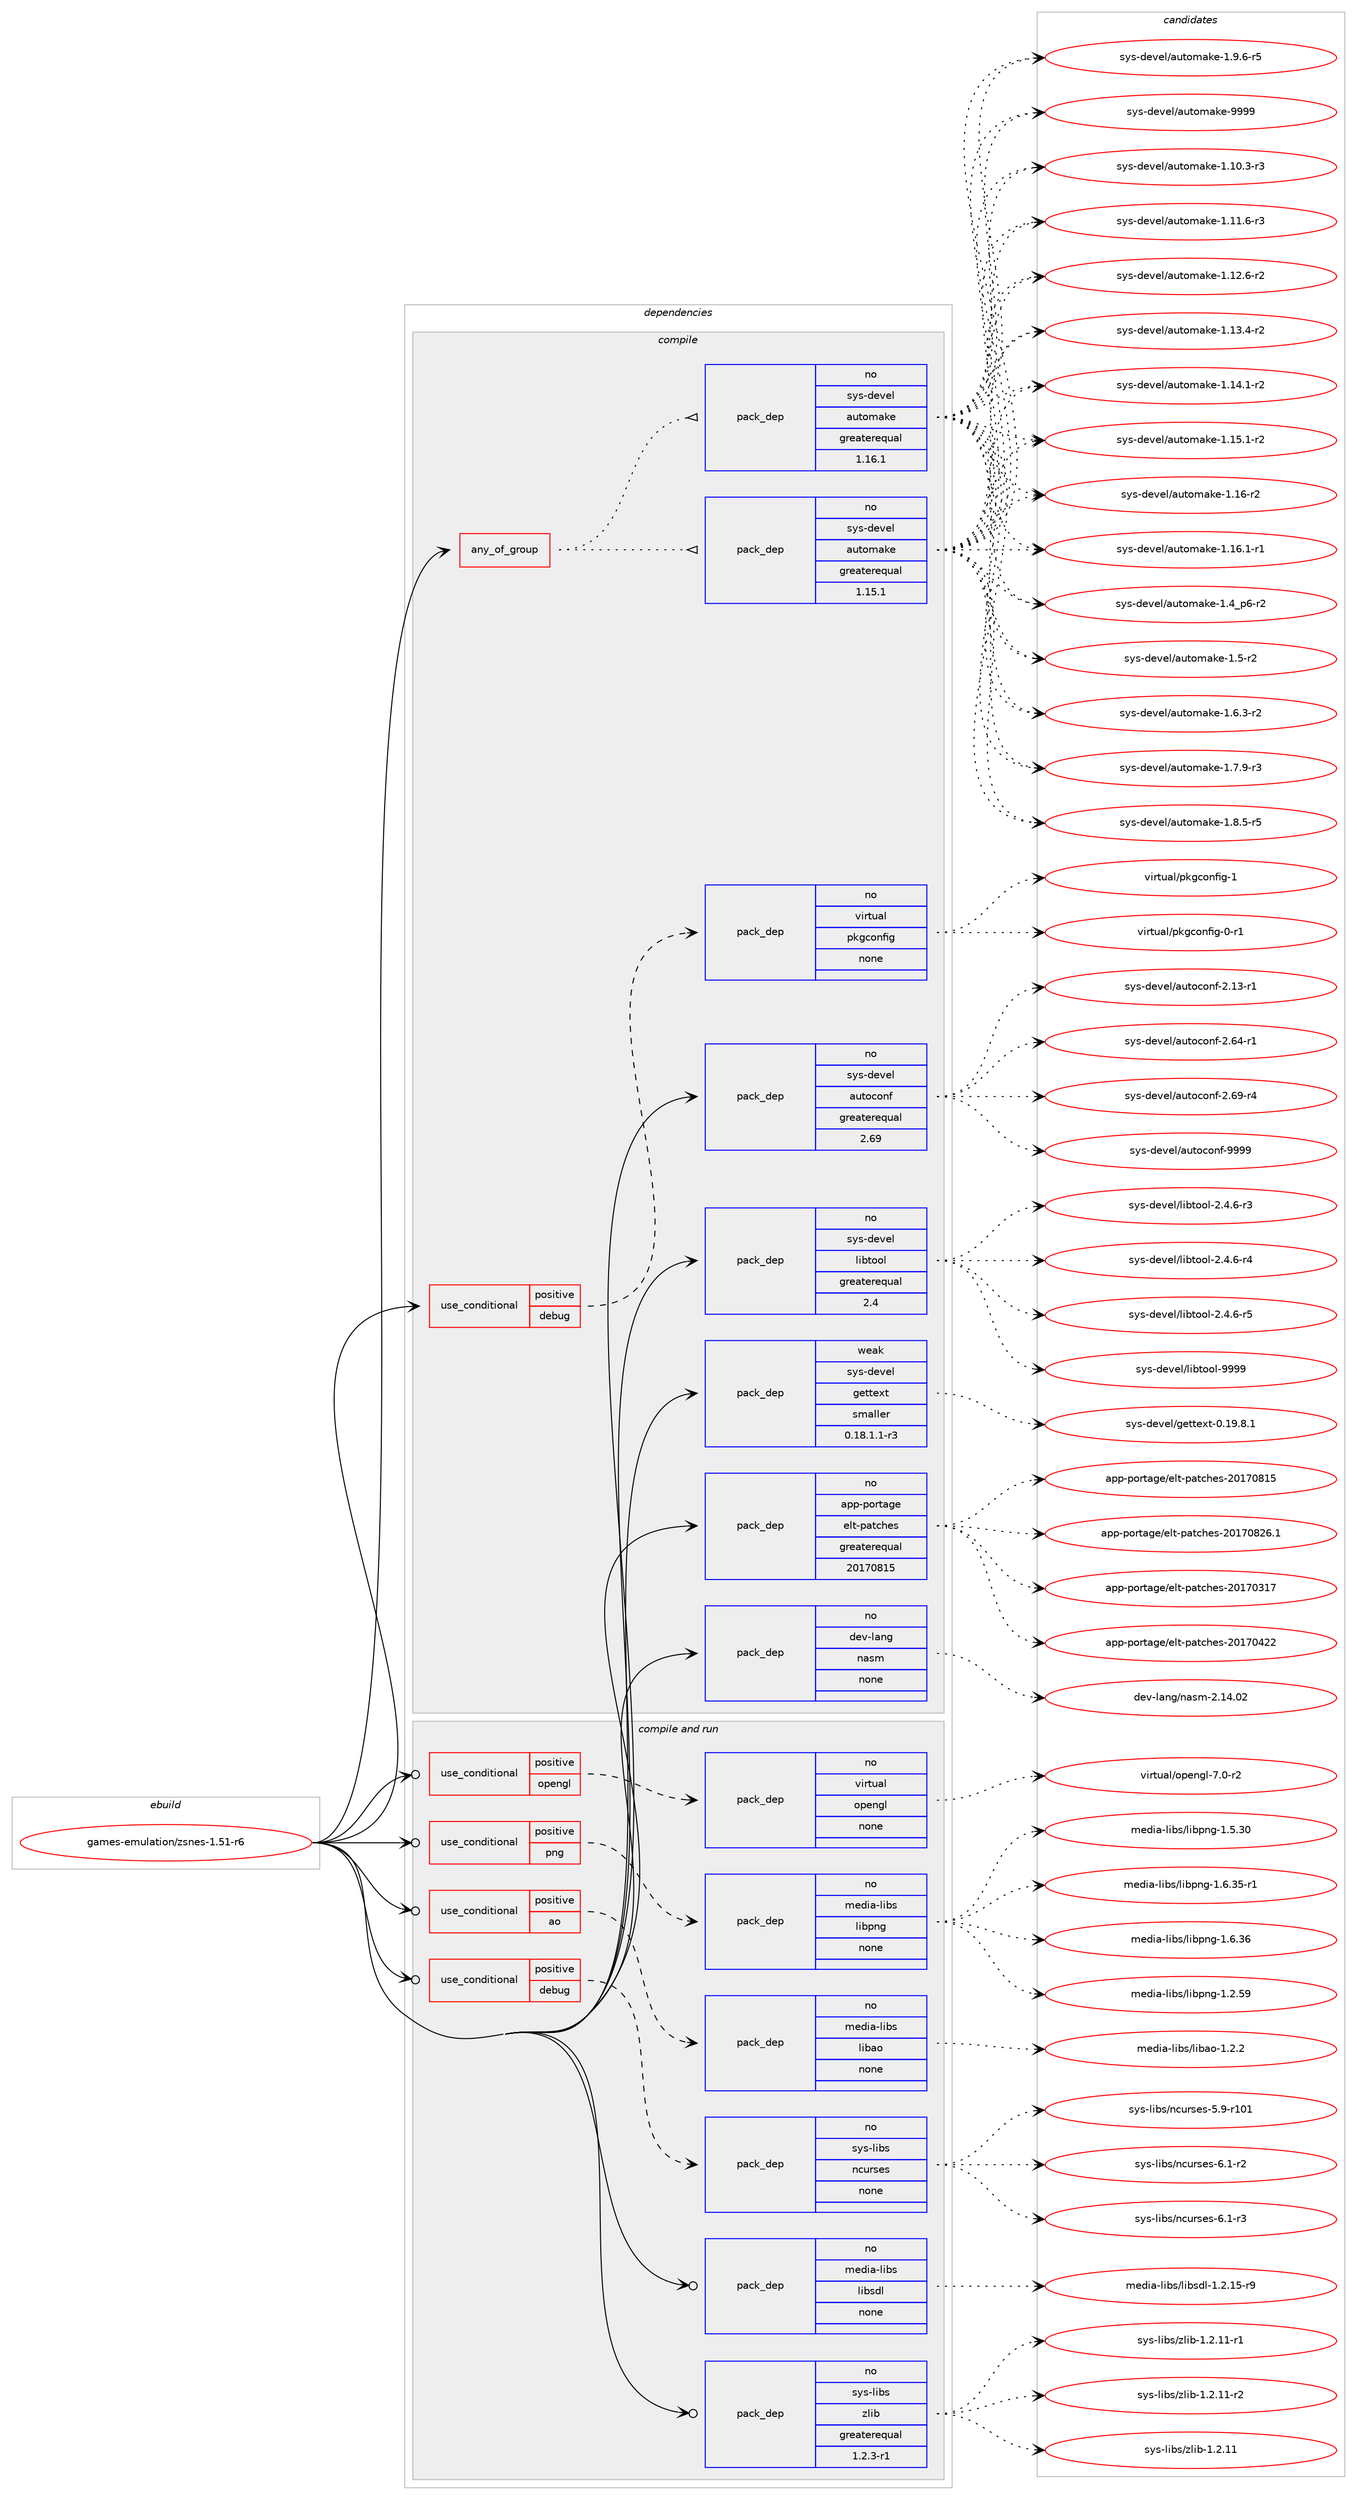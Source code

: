 digraph prolog {

# *************
# Graph options
# *************

newrank=true;
concentrate=true;
compound=true;
graph [rankdir=LR,fontname=Helvetica,fontsize=10,ranksep=1.5];#, ranksep=2.5, nodesep=0.2];
edge  [arrowhead=vee];
node  [fontname=Helvetica,fontsize=10];

# **********
# The ebuild
# **********

subgraph cluster_leftcol {
color=gray;
rank=same;
label=<<i>ebuild</i>>;
id [label="games-emulation/zsnes-1.51-r6", color=red, width=4, href="../games-emulation/zsnes-1.51-r6.svg"];
}

# ****************
# The dependencies
# ****************

subgraph cluster_midcol {
color=gray;
label=<<i>dependencies</i>>;
subgraph cluster_compile {
fillcolor="#eeeeee";
style=filled;
label=<<i>compile</i>>;
subgraph any23265 {
dependency1556449 [label=<<TABLE BORDER="0" CELLBORDER="1" CELLSPACING="0" CELLPADDING="4"><TR><TD CELLPADDING="10">any_of_group</TD></TR></TABLE>>, shape=none, color=red];subgraph pack1106191 {
dependency1556450 [label=<<TABLE BORDER="0" CELLBORDER="1" CELLSPACING="0" CELLPADDING="4" WIDTH="220"><TR><TD ROWSPAN="6" CELLPADDING="30">pack_dep</TD></TR><TR><TD WIDTH="110">no</TD></TR><TR><TD>sys-devel</TD></TR><TR><TD>automake</TD></TR><TR><TD>greaterequal</TD></TR><TR><TD>1.16.1</TD></TR></TABLE>>, shape=none, color=blue];
}
dependency1556449:e -> dependency1556450:w [weight=20,style="dotted",arrowhead="oinv"];
subgraph pack1106192 {
dependency1556451 [label=<<TABLE BORDER="0" CELLBORDER="1" CELLSPACING="0" CELLPADDING="4" WIDTH="220"><TR><TD ROWSPAN="6" CELLPADDING="30">pack_dep</TD></TR><TR><TD WIDTH="110">no</TD></TR><TR><TD>sys-devel</TD></TR><TR><TD>automake</TD></TR><TR><TD>greaterequal</TD></TR><TR><TD>1.15.1</TD></TR></TABLE>>, shape=none, color=blue];
}
dependency1556449:e -> dependency1556451:w [weight=20,style="dotted",arrowhead="oinv"];
}
id:e -> dependency1556449:w [weight=20,style="solid",arrowhead="vee"];
subgraph cond426400 {
dependency1556452 [label=<<TABLE BORDER="0" CELLBORDER="1" CELLSPACING="0" CELLPADDING="4"><TR><TD ROWSPAN="3" CELLPADDING="10">use_conditional</TD></TR><TR><TD>positive</TD></TR><TR><TD>debug</TD></TR></TABLE>>, shape=none, color=red];
subgraph pack1106193 {
dependency1556453 [label=<<TABLE BORDER="0" CELLBORDER="1" CELLSPACING="0" CELLPADDING="4" WIDTH="220"><TR><TD ROWSPAN="6" CELLPADDING="30">pack_dep</TD></TR><TR><TD WIDTH="110">no</TD></TR><TR><TD>virtual</TD></TR><TR><TD>pkgconfig</TD></TR><TR><TD>none</TD></TR><TR><TD></TD></TR></TABLE>>, shape=none, color=blue];
}
dependency1556452:e -> dependency1556453:w [weight=20,style="dashed",arrowhead="vee"];
}
id:e -> dependency1556452:w [weight=20,style="solid",arrowhead="vee"];
subgraph pack1106194 {
dependency1556454 [label=<<TABLE BORDER="0" CELLBORDER="1" CELLSPACING="0" CELLPADDING="4" WIDTH="220"><TR><TD ROWSPAN="6" CELLPADDING="30">pack_dep</TD></TR><TR><TD WIDTH="110">no</TD></TR><TR><TD>app-portage</TD></TR><TR><TD>elt-patches</TD></TR><TR><TD>greaterequal</TD></TR><TR><TD>20170815</TD></TR></TABLE>>, shape=none, color=blue];
}
id:e -> dependency1556454:w [weight=20,style="solid",arrowhead="vee"];
subgraph pack1106195 {
dependency1556455 [label=<<TABLE BORDER="0" CELLBORDER="1" CELLSPACING="0" CELLPADDING="4" WIDTH="220"><TR><TD ROWSPAN="6" CELLPADDING="30">pack_dep</TD></TR><TR><TD WIDTH="110">no</TD></TR><TR><TD>dev-lang</TD></TR><TR><TD>nasm</TD></TR><TR><TD>none</TD></TR><TR><TD></TD></TR></TABLE>>, shape=none, color=blue];
}
id:e -> dependency1556455:w [weight=20,style="solid",arrowhead="vee"];
subgraph pack1106196 {
dependency1556456 [label=<<TABLE BORDER="0" CELLBORDER="1" CELLSPACING="0" CELLPADDING="4" WIDTH="220"><TR><TD ROWSPAN="6" CELLPADDING="30">pack_dep</TD></TR><TR><TD WIDTH="110">no</TD></TR><TR><TD>sys-devel</TD></TR><TR><TD>autoconf</TD></TR><TR><TD>greaterequal</TD></TR><TR><TD>2.69</TD></TR></TABLE>>, shape=none, color=blue];
}
id:e -> dependency1556456:w [weight=20,style="solid",arrowhead="vee"];
subgraph pack1106197 {
dependency1556457 [label=<<TABLE BORDER="0" CELLBORDER="1" CELLSPACING="0" CELLPADDING="4" WIDTH="220"><TR><TD ROWSPAN="6" CELLPADDING="30">pack_dep</TD></TR><TR><TD WIDTH="110">no</TD></TR><TR><TD>sys-devel</TD></TR><TR><TD>libtool</TD></TR><TR><TD>greaterequal</TD></TR><TR><TD>2.4</TD></TR></TABLE>>, shape=none, color=blue];
}
id:e -> dependency1556457:w [weight=20,style="solid",arrowhead="vee"];
subgraph pack1106198 {
dependency1556458 [label=<<TABLE BORDER="0" CELLBORDER="1" CELLSPACING="0" CELLPADDING="4" WIDTH="220"><TR><TD ROWSPAN="6" CELLPADDING="30">pack_dep</TD></TR><TR><TD WIDTH="110">weak</TD></TR><TR><TD>sys-devel</TD></TR><TR><TD>gettext</TD></TR><TR><TD>smaller</TD></TR><TR><TD>0.18.1.1-r3</TD></TR></TABLE>>, shape=none, color=blue];
}
id:e -> dependency1556458:w [weight=20,style="solid",arrowhead="vee"];
}
subgraph cluster_compileandrun {
fillcolor="#eeeeee";
style=filled;
label=<<i>compile and run</i>>;
subgraph cond426401 {
dependency1556459 [label=<<TABLE BORDER="0" CELLBORDER="1" CELLSPACING="0" CELLPADDING="4"><TR><TD ROWSPAN="3" CELLPADDING="10">use_conditional</TD></TR><TR><TD>positive</TD></TR><TR><TD>ao</TD></TR></TABLE>>, shape=none, color=red];
subgraph pack1106199 {
dependency1556460 [label=<<TABLE BORDER="0" CELLBORDER="1" CELLSPACING="0" CELLPADDING="4" WIDTH="220"><TR><TD ROWSPAN="6" CELLPADDING="30">pack_dep</TD></TR><TR><TD WIDTH="110">no</TD></TR><TR><TD>media-libs</TD></TR><TR><TD>libao</TD></TR><TR><TD>none</TD></TR><TR><TD></TD></TR></TABLE>>, shape=none, color=blue];
}
dependency1556459:e -> dependency1556460:w [weight=20,style="dashed",arrowhead="vee"];
}
id:e -> dependency1556459:w [weight=20,style="solid",arrowhead="odotvee"];
subgraph cond426402 {
dependency1556461 [label=<<TABLE BORDER="0" CELLBORDER="1" CELLSPACING="0" CELLPADDING="4"><TR><TD ROWSPAN="3" CELLPADDING="10">use_conditional</TD></TR><TR><TD>positive</TD></TR><TR><TD>debug</TD></TR></TABLE>>, shape=none, color=red];
subgraph pack1106200 {
dependency1556462 [label=<<TABLE BORDER="0" CELLBORDER="1" CELLSPACING="0" CELLPADDING="4" WIDTH="220"><TR><TD ROWSPAN="6" CELLPADDING="30">pack_dep</TD></TR><TR><TD WIDTH="110">no</TD></TR><TR><TD>sys-libs</TD></TR><TR><TD>ncurses</TD></TR><TR><TD>none</TD></TR><TR><TD></TD></TR></TABLE>>, shape=none, color=blue];
}
dependency1556461:e -> dependency1556462:w [weight=20,style="dashed",arrowhead="vee"];
}
id:e -> dependency1556461:w [weight=20,style="solid",arrowhead="odotvee"];
subgraph cond426403 {
dependency1556463 [label=<<TABLE BORDER="0" CELLBORDER="1" CELLSPACING="0" CELLPADDING="4"><TR><TD ROWSPAN="3" CELLPADDING="10">use_conditional</TD></TR><TR><TD>positive</TD></TR><TR><TD>opengl</TD></TR></TABLE>>, shape=none, color=red];
subgraph pack1106201 {
dependency1556464 [label=<<TABLE BORDER="0" CELLBORDER="1" CELLSPACING="0" CELLPADDING="4" WIDTH="220"><TR><TD ROWSPAN="6" CELLPADDING="30">pack_dep</TD></TR><TR><TD WIDTH="110">no</TD></TR><TR><TD>virtual</TD></TR><TR><TD>opengl</TD></TR><TR><TD>none</TD></TR><TR><TD></TD></TR></TABLE>>, shape=none, color=blue];
}
dependency1556463:e -> dependency1556464:w [weight=20,style="dashed",arrowhead="vee"];
}
id:e -> dependency1556463:w [weight=20,style="solid",arrowhead="odotvee"];
subgraph cond426404 {
dependency1556465 [label=<<TABLE BORDER="0" CELLBORDER="1" CELLSPACING="0" CELLPADDING="4"><TR><TD ROWSPAN="3" CELLPADDING="10">use_conditional</TD></TR><TR><TD>positive</TD></TR><TR><TD>png</TD></TR></TABLE>>, shape=none, color=red];
subgraph pack1106202 {
dependency1556466 [label=<<TABLE BORDER="0" CELLBORDER="1" CELLSPACING="0" CELLPADDING="4" WIDTH="220"><TR><TD ROWSPAN="6" CELLPADDING="30">pack_dep</TD></TR><TR><TD WIDTH="110">no</TD></TR><TR><TD>media-libs</TD></TR><TR><TD>libpng</TD></TR><TR><TD>none</TD></TR><TR><TD></TD></TR></TABLE>>, shape=none, color=blue];
}
dependency1556465:e -> dependency1556466:w [weight=20,style="dashed",arrowhead="vee"];
}
id:e -> dependency1556465:w [weight=20,style="solid",arrowhead="odotvee"];
subgraph pack1106203 {
dependency1556467 [label=<<TABLE BORDER="0" CELLBORDER="1" CELLSPACING="0" CELLPADDING="4" WIDTH="220"><TR><TD ROWSPAN="6" CELLPADDING="30">pack_dep</TD></TR><TR><TD WIDTH="110">no</TD></TR><TR><TD>media-libs</TD></TR><TR><TD>libsdl</TD></TR><TR><TD>none</TD></TR><TR><TD></TD></TR></TABLE>>, shape=none, color=blue];
}
id:e -> dependency1556467:w [weight=20,style="solid",arrowhead="odotvee"];
subgraph pack1106204 {
dependency1556468 [label=<<TABLE BORDER="0" CELLBORDER="1" CELLSPACING="0" CELLPADDING="4" WIDTH="220"><TR><TD ROWSPAN="6" CELLPADDING="30">pack_dep</TD></TR><TR><TD WIDTH="110">no</TD></TR><TR><TD>sys-libs</TD></TR><TR><TD>zlib</TD></TR><TR><TD>greaterequal</TD></TR><TR><TD>1.2.3-r1</TD></TR></TABLE>>, shape=none, color=blue];
}
id:e -> dependency1556468:w [weight=20,style="solid",arrowhead="odotvee"];
}
subgraph cluster_run {
fillcolor="#eeeeee";
style=filled;
label=<<i>run</i>>;
}
}

# **************
# The candidates
# **************

subgraph cluster_choices {
rank=same;
color=gray;
label=<<i>candidates</i>>;

subgraph choice1106191 {
color=black;
nodesep=1;
choice11512111545100101118101108479711711611110997107101454946494846514511451 [label="sys-devel/automake-1.10.3-r3", color=red, width=4,href="../sys-devel/automake-1.10.3-r3.svg"];
choice11512111545100101118101108479711711611110997107101454946494946544511451 [label="sys-devel/automake-1.11.6-r3", color=red, width=4,href="../sys-devel/automake-1.11.6-r3.svg"];
choice11512111545100101118101108479711711611110997107101454946495046544511450 [label="sys-devel/automake-1.12.6-r2", color=red, width=4,href="../sys-devel/automake-1.12.6-r2.svg"];
choice11512111545100101118101108479711711611110997107101454946495146524511450 [label="sys-devel/automake-1.13.4-r2", color=red, width=4,href="../sys-devel/automake-1.13.4-r2.svg"];
choice11512111545100101118101108479711711611110997107101454946495246494511450 [label="sys-devel/automake-1.14.1-r2", color=red, width=4,href="../sys-devel/automake-1.14.1-r2.svg"];
choice11512111545100101118101108479711711611110997107101454946495346494511450 [label="sys-devel/automake-1.15.1-r2", color=red, width=4,href="../sys-devel/automake-1.15.1-r2.svg"];
choice1151211154510010111810110847971171161111099710710145494649544511450 [label="sys-devel/automake-1.16-r2", color=red, width=4,href="../sys-devel/automake-1.16-r2.svg"];
choice11512111545100101118101108479711711611110997107101454946495446494511449 [label="sys-devel/automake-1.16.1-r1", color=red, width=4,href="../sys-devel/automake-1.16.1-r1.svg"];
choice115121115451001011181011084797117116111109971071014549465295112544511450 [label="sys-devel/automake-1.4_p6-r2", color=red, width=4,href="../sys-devel/automake-1.4_p6-r2.svg"];
choice11512111545100101118101108479711711611110997107101454946534511450 [label="sys-devel/automake-1.5-r2", color=red, width=4,href="../sys-devel/automake-1.5-r2.svg"];
choice115121115451001011181011084797117116111109971071014549465446514511450 [label="sys-devel/automake-1.6.3-r2", color=red, width=4,href="../sys-devel/automake-1.6.3-r2.svg"];
choice115121115451001011181011084797117116111109971071014549465546574511451 [label="sys-devel/automake-1.7.9-r3", color=red, width=4,href="../sys-devel/automake-1.7.9-r3.svg"];
choice115121115451001011181011084797117116111109971071014549465646534511453 [label="sys-devel/automake-1.8.5-r5", color=red, width=4,href="../sys-devel/automake-1.8.5-r5.svg"];
choice115121115451001011181011084797117116111109971071014549465746544511453 [label="sys-devel/automake-1.9.6-r5", color=red, width=4,href="../sys-devel/automake-1.9.6-r5.svg"];
choice115121115451001011181011084797117116111109971071014557575757 [label="sys-devel/automake-9999", color=red, width=4,href="../sys-devel/automake-9999.svg"];
dependency1556450:e -> choice11512111545100101118101108479711711611110997107101454946494846514511451:w [style=dotted,weight="100"];
dependency1556450:e -> choice11512111545100101118101108479711711611110997107101454946494946544511451:w [style=dotted,weight="100"];
dependency1556450:e -> choice11512111545100101118101108479711711611110997107101454946495046544511450:w [style=dotted,weight="100"];
dependency1556450:e -> choice11512111545100101118101108479711711611110997107101454946495146524511450:w [style=dotted,weight="100"];
dependency1556450:e -> choice11512111545100101118101108479711711611110997107101454946495246494511450:w [style=dotted,weight="100"];
dependency1556450:e -> choice11512111545100101118101108479711711611110997107101454946495346494511450:w [style=dotted,weight="100"];
dependency1556450:e -> choice1151211154510010111810110847971171161111099710710145494649544511450:w [style=dotted,weight="100"];
dependency1556450:e -> choice11512111545100101118101108479711711611110997107101454946495446494511449:w [style=dotted,weight="100"];
dependency1556450:e -> choice115121115451001011181011084797117116111109971071014549465295112544511450:w [style=dotted,weight="100"];
dependency1556450:e -> choice11512111545100101118101108479711711611110997107101454946534511450:w [style=dotted,weight="100"];
dependency1556450:e -> choice115121115451001011181011084797117116111109971071014549465446514511450:w [style=dotted,weight="100"];
dependency1556450:e -> choice115121115451001011181011084797117116111109971071014549465546574511451:w [style=dotted,weight="100"];
dependency1556450:e -> choice115121115451001011181011084797117116111109971071014549465646534511453:w [style=dotted,weight="100"];
dependency1556450:e -> choice115121115451001011181011084797117116111109971071014549465746544511453:w [style=dotted,weight="100"];
dependency1556450:e -> choice115121115451001011181011084797117116111109971071014557575757:w [style=dotted,weight="100"];
}
subgraph choice1106192 {
color=black;
nodesep=1;
choice11512111545100101118101108479711711611110997107101454946494846514511451 [label="sys-devel/automake-1.10.3-r3", color=red, width=4,href="../sys-devel/automake-1.10.3-r3.svg"];
choice11512111545100101118101108479711711611110997107101454946494946544511451 [label="sys-devel/automake-1.11.6-r3", color=red, width=4,href="../sys-devel/automake-1.11.6-r3.svg"];
choice11512111545100101118101108479711711611110997107101454946495046544511450 [label="sys-devel/automake-1.12.6-r2", color=red, width=4,href="../sys-devel/automake-1.12.6-r2.svg"];
choice11512111545100101118101108479711711611110997107101454946495146524511450 [label="sys-devel/automake-1.13.4-r2", color=red, width=4,href="../sys-devel/automake-1.13.4-r2.svg"];
choice11512111545100101118101108479711711611110997107101454946495246494511450 [label="sys-devel/automake-1.14.1-r2", color=red, width=4,href="../sys-devel/automake-1.14.1-r2.svg"];
choice11512111545100101118101108479711711611110997107101454946495346494511450 [label="sys-devel/automake-1.15.1-r2", color=red, width=4,href="../sys-devel/automake-1.15.1-r2.svg"];
choice1151211154510010111810110847971171161111099710710145494649544511450 [label="sys-devel/automake-1.16-r2", color=red, width=4,href="../sys-devel/automake-1.16-r2.svg"];
choice11512111545100101118101108479711711611110997107101454946495446494511449 [label="sys-devel/automake-1.16.1-r1", color=red, width=4,href="../sys-devel/automake-1.16.1-r1.svg"];
choice115121115451001011181011084797117116111109971071014549465295112544511450 [label="sys-devel/automake-1.4_p6-r2", color=red, width=4,href="../sys-devel/automake-1.4_p6-r2.svg"];
choice11512111545100101118101108479711711611110997107101454946534511450 [label="sys-devel/automake-1.5-r2", color=red, width=4,href="../sys-devel/automake-1.5-r2.svg"];
choice115121115451001011181011084797117116111109971071014549465446514511450 [label="sys-devel/automake-1.6.3-r2", color=red, width=4,href="../sys-devel/automake-1.6.3-r2.svg"];
choice115121115451001011181011084797117116111109971071014549465546574511451 [label="sys-devel/automake-1.7.9-r3", color=red, width=4,href="../sys-devel/automake-1.7.9-r3.svg"];
choice115121115451001011181011084797117116111109971071014549465646534511453 [label="sys-devel/automake-1.8.5-r5", color=red, width=4,href="../sys-devel/automake-1.8.5-r5.svg"];
choice115121115451001011181011084797117116111109971071014549465746544511453 [label="sys-devel/automake-1.9.6-r5", color=red, width=4,href="../sys-devel/automake-1.9.6-r5.svg"];
choice115121115451001011181011084797117116111109971071014557575757 [label="sys-devel/automake-9999", color=red, width=4,href="../sys-devel/automake-9999.svg"];
dependency1556451:e -> choice11512111545100101118101108479711711611110997107101454946494846514511451:w [style=dotted,weight="100"];
dependency1556451:e -> choice11512111545100101118101108479711711611110997107101454946494946544511451:w [style=dotted,weight="100"];
dependency1556451:e -> choice11512111545100101118101108479711711611110997107101454946495046544511450:w [style=dotted,weight="100"];
dependency1556451:e -> choice11512111545100101118101108479711711611110997107101454946495146524511450:w [style=dotted,weight="100"];
dependency1556451:e -> choice11512111545100101118101108479711711611110997107101454946495246494511450:w [style=dotted,weight="100"];
dependency1556451:e -> choice11512111545100101118101108479711711611110997107101454946495346494511450:w [style=dotted,weight="100"];
dependency1556451:e -> choice1151211154510010111810110847971171161111099710710145494649544511450:w [style=dotted,weight="100"];
dependency1556451:e -> choice11512111545100101118101108479711711611110997107101454946495446494511449:w [style=dotted,weight="100"];
dependency1556451:e -> choice115121115451001011181011084797117116111109971071014549465295112544511450:w [style=dotted,weight="100"];
dependency1556451:e -> choice11512111545100101118101108479711711611110997107101454946534511450:w [style=dotted,weight="100"];
dependency1556451:e -> choice115121115451001011181011084797117116111109971071014549465446514511450:w [style=dotted,weight="100"];
dependency1556451:e -> choice115121115451001011181011084797117116111109971071014549465546574511451:w [style=dotted,weight="100"];
dependency1556451:e -> choice115121115451001011181011084797117116111109971071014549465646534511453:w [style=dotted,weight="100"];
dependency1556451:e -> choice115121115451001011181011084797117116111109971071014549465746544511453:w [style=dotted,weight="100"];
dependency1556451:e -> choice115121115451001011181011084797117116111109971071014557575757:w [style=dotted,weight="100"];
}
subgraph choice1106193 {
color=black;
nodesep=1;
choice11810511411611797108471121071039911111010210510345484511449 [label="virtual/pkgconfig-0-r1", color=red, width=4,href="../virtual/pkgconfig-0-r1.svg"];
choice1181051141161179710847112107103991111101021051034549 [label="virtual/pkgconfig-1", color=red, width=4,href="../virtual/pkgconfig-1.svg"];
dependency1556453:e -> choice11810511411611797108471121071039911111010210510345484511449:w [style=dotted,weight="100"];
dependency1556453:e -> choice1181051141161179710847112107103991111101021051034549:w [style=dotted,weight="100"];
}
subgraph choice1106194 {
color=black;
nodesep=1;
choice97112112451121111141169710310147101108116451129711699104101115455048495548514955 [label="app-portage/elt-patches-20170317", color=red, width=4,href="../app-portage/elt-patches-20170317.svg"];
choice97112112451121111141169710310147101108116451129711699104101115455048495548525050 [label="app-portage/elt-patches-20170422", color=red, width=4,href="../app-portage/elt-patches-20170422.svg"];
choice97112112451121111141169710310147101108116451129711699104101115455048495548564953 [label="app-portage/elt-patches-20170815", color=red, width=4,href="../app-portage/elt-patches-20170815.svg"];
choice971121124511211111411697103101471011081164511297116991041011154550484955485650544649 [label="app-portage/elt-patches-20170826.1", color=red, width=4,href="../app-portage/elt-patches-20170826.1.svg"];
dependency1556454:e -> choice97112112451121111141169710310147101108116451129711699104101115455048495548514955:w [style=dotted,weight="100"];
dependency1556454:e -> choice97112112451121111141169710310147101108116451129711699104101115455048495548525050:w [style=dotted,weight="100"];
dependency1556454:e -> choice97112112451121111141169710310147101108116451129711699104101115455048495548564953:w [style=dotted,weight="100"];
dependency1556454:e -> choice971121124511211111411697103101471011081164511297116991041011154550484955485650544649:w [style=dotted,weight="100"];
}
subgraph choice1106195 {
color=black;
nodesep=1;
choice100101118451089711010347110971151094550464952464850 [label="dev-lang/nasm-2.14.02", color=red, width=4,href="../dev-lang/nasm-2.14.02.svg"];
dependency1556455:e -> choice100101118451089711010347110971151094550464952464850:w [style=dotted,weight="100"];
}
subgraph choice1106196 {
color=black;
nodesep=1;
choice1151211154510010111810110847971171161119911111010245504649514511449 [label="sys-devel/autoconf-2.13-r1", color=red, width=4,href="../sys-devel/autoconf-2.13-r1.svg"];
choice1151211154510010111810110847971171161119911111010245504654524511449 [label="sys-devel/autoconf-2.64-r1", color=red, width=4,href="../sys-devel/autoconf-2.64-r1.svg"];
choice1151211154510010111810110847971171161119911111010245504654574511452 [label="sys-devel/autoconf-2.69-r4", color=red, width=4,href="../sys-devel/autoconf-2.69-r4.svg"];
choice115121115451001011181011084797117116111991111101024557575757 [label="sys-devel/autoconf-9999", color=red, width=4,href="../sys-devel/autoconf-9999.svg"];
dependency1556456:e -> choice1151211154510010111810110847971171161119911111010245504649514511449:w [style=dotted,weight="100"];
dependency1556456:e -> choice1151211154510010111810110847971171161119911111010245504654524511449:w [style=dotted,weight="100"];
dependency1556456:e -> choice1151211154510010111810110847971171161119911111010245504654574511452:w [style=dotted,weight="100"];
dependency1556456:e -> choice115121115451001011181011084797117116111991111101024557575757:w [style=dotted,weight="100"];
}
subgraph choice1106197 {
color=black;
nodesep=1;
choice1151211154510010111810110847108105981161111111084550465246544511451 [label="sys-devel/libtool-2.4.6-r3", color=red, width=4,href="../sys-devel/libtool-2.4.6-r3.svg"];
choice1151211154510010111810110847108105981161111111084550465246544511452 [label="sys-devel/libtool-2.4.6-r4", color=red, width=4,href="../sys-devel/libtool-2.4.6-r4.svg"];
choice1151211154510010111810110847108105981161111111084550465246544511453 [label="sys-devel/libtool-2.4.6-r5", color=red, width=4,href="../sys-devel/libtool-2.4.6-r5.svg"];
choice1151211154510010111810110847108105981161111111084557575757 [label="sys-devel/libtool-9999", color=red, width=4,href="../sys-devel/libtool-9999.svg"];
dependency1556457:e -> choice1151211154510010111810110847108105981161111111084550465246544511451:w [style=dotted,weight="100"];
dependency1556457:e -> choice1151211154510010111810110847108105981161111111084550465246544511452:w [style=dotted,weight="100"];
dependency1556457:e -> choice1151211154510010111810110847108105981161111111084550465246544511453:w [style=dotted,weight="100"];
dependency1556457:e -> choice1151211154510010111810110847108105981161111111084557575757:w [style=dotted,weight="100"];
}
subgraph choice1106198 {
color=black;
nodesep=1;
choice1151211154510010111810110847103101116116101120116454846495746564649 [label="sys-devel/gettext-0.19.8.1", color=red, width=4,href="../sys-devel/gettext-0.19.8.1.svg"];
dependency1556458:e -> choice1151211154510010111810110847103101116116101120116454846495746564649:w [style=dotted,weight="100"];
}
subgraph choice1106199 {
color=black;
nodesep=1;
choice109101100105974510810598115471081059897111454946504650 [label="media-libs/libao-1.2.2", color=red, width=4,href="../media-libs/libao-1.2.2.svg"];
dependency1556460:e -> choice109101100105974510810598115471081059897111454946504650:w [style=dotted,weight="100"];
}
subgraph choice1106200 {
color=black;
nodesep=1;
choice115121115451081059811547110991171141151011154553465745114494849 [label="sys-libs/ncurses-5.9-r101", color=red, width=4,href="../sys-libs/ncurses-5.9-r101.svg"];
choice11512111545108105981154711099117114115101115455446494511450 [label="sys-libs/ncurses-6.1-r2", color=red, width=4,href="../sys-libs/ncurses-6.1-r2.svg"];
choice11512111545108105981154711099117114115101115455446494511451 [label="sys-libs/ncurses-6.1-r3", color=red, width=4,href="../sys-libs/ncurses-6.1-r3.svg"];
dependency1556462:e -> choice115121115451081059811547110991171141151011154553465745114494849:w [style=dotted,weight="100"];
dependency1556462:e -> choice11512111545108105981154711099117114115101115455446494511450:w [style=dotted,weight="100"];
dependency1556462:e -> choice11512111545108105981154711099117114115101115455446494511451:w [style=dotted,weight="100"];
}
subgraph choice1106201 {
color=black;
nodesep=1;
choice1181051141161179710847111112101110103108455546484511450 [label="virtual/opengl-7.0-r2", color=red, width=4,href="../virtual/opengl-7.0-r2.svg"];
dependency1556464:e -> choice1181051141161179710847111112101110103108455546484511450:w [style=dotted,weight="100"];
}
subgraph choice1106202 {
color=black;
nodesep=1;
choice109101100105974510810598115471081059811211010345494650465357 [label="media-libs/libpng-1.2.59", color=red, width=4,href="../media-libs/libpng-1.2.59.svg"];
choice109101100105974510810598115471081059811211010345494653465148 [label="media-libs/libpng-1.5.30", color=red, width=4,href="../media-libs/libpng-1.5.30.svg"];
choice1091011001059745108105981154710810598112110103454946544651534511449 [label="media-libs/libpng-1.6.35-r1", color=red, width=4,href="../media-libs/libpng-1.6.35-r1.svg"];
choice109101100105974510810598115471081059811211010345494654465154 [label="media-libs/libpng-1.6.36", color=red, width=4,href="../media-libs/libpng-1.6.36.svg"];
dependency1556466:e -> choice109101100105974510810598115471081059811211010345494650465357:w [style=dotted,weight="100"];
dependency1556466:e -> choice109101100105974510810598115471081059811211010345494653465148:w [style=dotted,weight="100"];
dependency1556466:e -> choice1091011001059745108105981154710810598112110103454946544651534511449:w [style=dotted,weight="100"];
dependency1556466:e -> choice109101100105974510810598115471081059811211010345494654465154:w [style=dotted,weight="100"];
}
subgraph choice1106203 {
color=black;
nodesep=1;
choice1091011001059745108105981154710810598115100108454946504649534511457 [label="media-libs/libsdl-1.2.15-r9", color=red, width=4,href="../media-libs/libsdl-1.2.15-r9.svg"];
dependency1556467:e -> choice1091011001059745108105981154710810598115100108454946504649534511457:w [style=dotted,weight="100"];
}
subgraph choice1106204 {
color=black;
nodesep=1;
choice1151211154510810598115471221081059845494650464949 [label="sys-libs/zlib-1.2.11", color=red, width=4,href="../sys-libs/zlib-1.2.11.svg"];
choice11512111545108105981154712210810598454946504649494511449 [label="sys-libs/zlib-1.2.11-r1", color=red, width=4,href="../sys-libs/zlib-1.2.11-r1.svg"];
choice11512111545108105981154712210810598454946504649494511450 [label="sys-libs/zlib-1.2.11-r2", color=red, width=4,href="../sys-libs/zlib-1.2.11-r2.svg"];
dependency1556468:e -> choice1151211154510810598115471221081059845494650464949:w [style=dotted,weight="100"];
dependency1556468:e -> choice11512111545108105981154712210810598454946504649494511449:w [style=dotted,weight="100"];
dependency1556468:e -> choice11512111545108105981154712210810598454946504649494511450:w [style=dotted,weight="100"];
}
}

}
